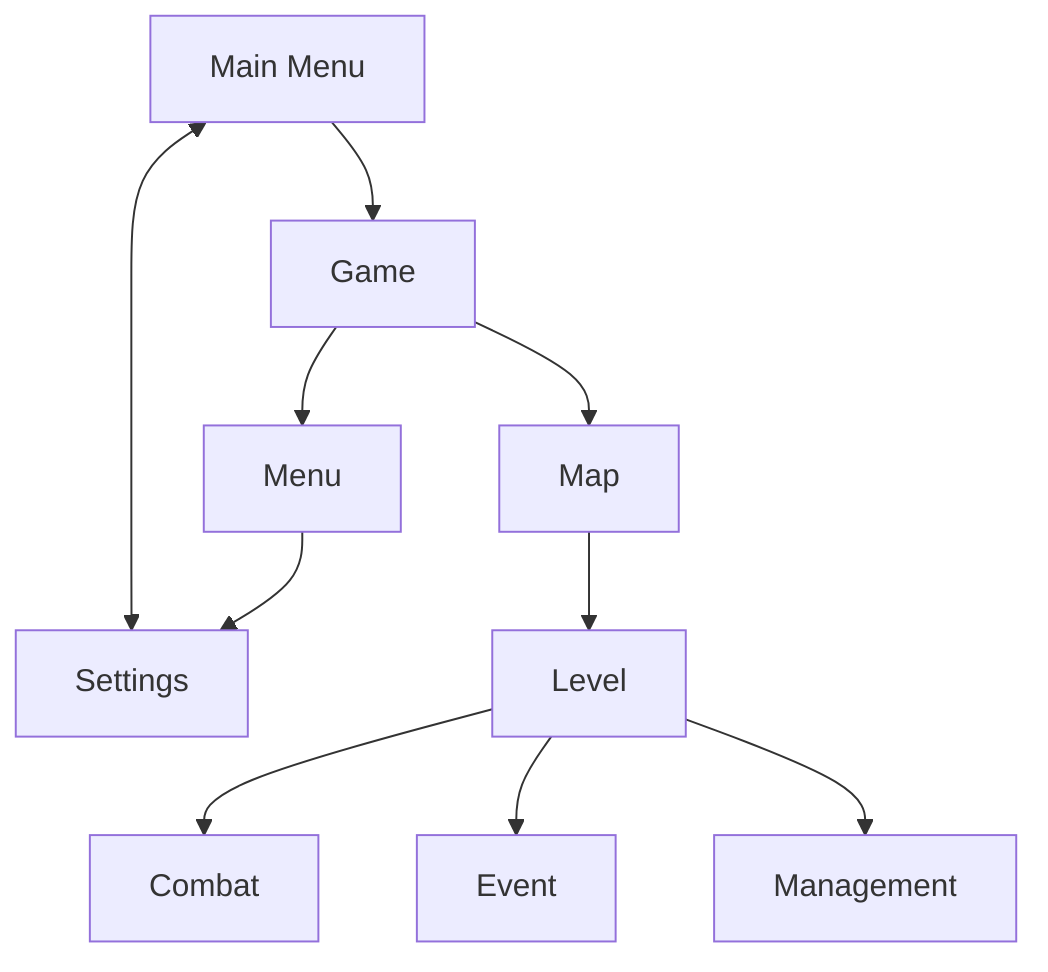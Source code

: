 graph TD
    MM[Main Menu]

    MM <--> Settings
    MM --> Game
    Game --> Map
    Map --> Level
    Level --> Combat
    Level --> Event
    Game --> Menu
    Menu --> Settings
    Level --> Management

    Management